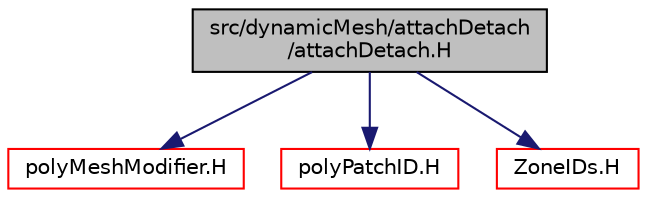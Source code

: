 digraph "src/dynamicMesh/attachDetach/attachDetach.H"
{
  bgcolor="transparent";
  edge [fontname="Helvetica",fontsize="10",labelfontname="Helvetica",labelfontsize="10"];
  node [fontname="Helvetica",fontsize="10",shape=record];
  Node0 [label="src/dynamicMesh/attachDetach\l/attachDetach.H",height=0.2,width=0.4,color="black", fillcolor="grey75", style="filled", fontcolor="black"];
  Node0 -> Node1 [color="midnightblue",fontsize="10",style="solid",fontname="Helvetica"];
  Node1 [label="polyMeshModifier.H",height=0.2,width=0.4,color="red",URL="$a00707.html"];
  Node0 -> Node165 [color="midnightblue",fontsize="10",style="solid",fontname="Helvetica"];
  Node165 [label="polyPatchID.H",height=0.2,width=0.4,color="red",URL="$a11903.html"];
  Node0 -> Node191 [color="midnightblue",fontsize="10",style="solid",fontname="Helvetica"];
  Node191 [label="ZoneIDs.H",height=0.2,width=0.4,color="red",URL="$a11906.html"];
}
